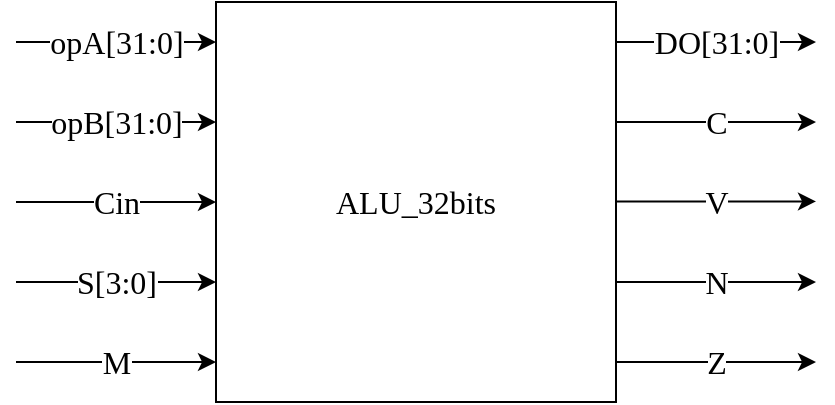 <mxfile>
    <diagram id="ywwqicrJKPUYGlQUoVsy" name="alu_32bits">
        <mxGraphModel dx="450" dy="308" grid="1" gridSize="10" guides="1" tooltips="1" connect="1" arrows="1" fold="1" page="1" pageScale="1" pageWidth="827" pageHeight="1169" math="0" shadow="0">
            <root>
                <mxCell id="RnUaru9OqIMfjyyG5cwZ-0"/>
                <mxCell id="RnUaru9OqIMfjyyG5cwZ-1" parent="RnUaru9OqIMfjyyG5cwZ-0"/>
                <mxCell id="RnUaru9OqIMfjyyG5cwZ-2" value="ALU_32bits" style="rounded=0;whiteSpace=wrap;html=1;fontFamily=Times New Roman;fontSize=16;" vertex="1" parent="RnUaru9OqIMfjyyG5cwZ-1">
                    <mxGeometry x="320" y="360" width="200" height="200" as="geometry"/>
                </mxCell>
                <mxCell id="RnUaru9OqIMfjyyG5cwZ-3" value="" style="endArrow=classic;html=1;fontFamily=Times New Roman;fontSize=16;" edge="1" parent="RnUaru9OqIMfjyyG5cwZ-1">
                    <mxGeometry relative="1" as="geometry">
                        <mxPoint x="220.0" y="380" as="sourcePoint"/>
                        <mxPoint x="320.0" y="380" as="targetPoint"/>
                    </mxGeometry>
                </mxCell>
                <mxCell id="RnUaru9OqIMfjyyG5cwZ-4" value="opA[31:0]" style="edgeLabel;resizable=0;html=1;align=center;verticalAlign=middle;fontFamily=Times New Roman;fontSize=16;" connectable="0" vertex="1" parent="RnUaru9OqIMfjyyG5cwZ-3">
                    <mxGeometry relative="1" as="geometry"/>
                </mxCell>
                <mxCell id="RnUaru9OqIMfjyyG5cwZ-5" value="" style="endArrow=classic;html=1;fontFamily=Times New Roman;fontSize=16;" edge="1" parent="RnUaru9OqIMfjyyG5cwZ-1">
                    <mxGeometry relative="1" as="geometry">
                        <mxPoint x="220.0" y="420" as="sourcePoint"/>
                        <mxPoint x="320.0" y="420" as="targetPoint"/>
                    </mxGeometry>
                </mxCell>
                <mxCell id="RnUaru9OqIMfjyyG5cwZ-6" value="opB[31:0]" style="edgeLabel;resizable=0;html=1;align=center;verticalAlign=middle;fontFamily=Times New Roman;fontSize=16;" connectable="0" vertex="1" parent="RnUaru9OqIMfjyyG5cwZ-5">
                    <mxGeometry relative="1" as="geometry"/>
                </mxCell>
                <mxCell id="RnUaru9OqIMfjyyG5cwZ-7" value="" style="endArrow=classic;html=1;fontFamily=Times New Roman;fontSize=16;" edge="1" parent="RnUaru9OqIMfjyyG5cwZ-1">
                    <mxGeometry relative="1" as="geometry">
                        <mxPoint x="220.0" y="460" as="sourcePoint"/>
                        <mxPoint x="320.0" y="460" as="targetPoint"/>
                    </mxGeometry>
                </mxCell>
                <mxCell id="RnUaru9OqIMfjyyG5cwZ-8" value="Cin" style="edgeLabel;resizable=0;html=1;align=center;verticalAlign=middle;fontFamily=Times New Roman;fontSize=16;" connectable="0" vertex="1" parent="RnUaru9OqIMfjyyG5cwZ-7">
                    <mxGeometry relative="1" as="geometry"/>
                </mxCell>
                <mxCell id="RnUaru9OqIMfjyyG5cwZ-9" value="" style="endArrow=classic;html=1;fontFamily=Times New Roman;fontSize=16;" edge="1" parent="RnUaru9OqIMfjyyG5cwZ-1">
                    <mxGeometry relative="1" as="geometry">
                        <mxPoint x="520" y="380" as="sourcePoint"/>
                        <mxPoint x="620" y="380" as="targetPoint"/>
                    </mxGeometry>
                </mxCell>
                <mxCell id="RnUaru9OqIMfjyyG5cwZ-10" value="DO[31:0]" style="edgeLabel;resizable=0;html=1;align=center;verticalAlign=middle;fontFamily=Times New Roman;fontSize=16;" connectable="0" vertex="1" parent="RnUaru9OqIMfjyyG5cwZ-9">
                    <mxGeometry relative="1" as="geometry"/>
                </mxCell>
                <mxCell id="RnUaru9OqIMfjyyG5cwZ-11" value="" style="endArrow=classic;html=1;fontFamily=Times New Roman;fontSize=16;" edge="1" parent="RnUaru9OqIMfjyyG5cwZ-1">
                    <mxGeometry relative="1" as="geometry">
                        <mxPoint x="520" y="420" as="sourcePoint"/>
                        <mxPoint x="620" y="420" as="targetPoint"/>
                    </mxGeometry>
                </mxCell>
                <mxCell id="RnUaru9OqIMfjyyG5cwZ-12" value="C" style="edgeLabel;resizable=0;html=1;align=center;verticalAlign=middle;fontFamily=Times New Roman;fontSize=16;" connectable="0" vertex="1" parent="RnUaru9OqIMfjyyG5cwZ-11">
                    <mxGeometry relative="1" as="geometry"/>
                </mxCell>
                <mxCell id="RnUaru9OqIMfjyyG5cwZ-13" value="" style="endArrow=classic;html=1;fontFamily=Times New Roman;fontSize=16;" edge="1" parent="RnUaru9OqIMfjyyG5cwZ-1">
                    <mxGeometry relative="1" as="geometry">
                        <mxPoint x="220.0" y="500" as="sourcePoint"/>
                        <mxPoint x="320.0" y="500" as="targetPoint"/>
                    </mxGeometry>
                </mxCell>
                <mxCell id="RnUaru9OqIMfjyyG5cwZ-14" value="S[3:0]" style="edgeLabel;resizable=0;html=1;align=center;verticalAlign=middle;fontFamily=Times New Roman;fontSize=16;" connectable="0" vertex="1" parent="RnUaru9OqIMfjyyG5cwZ-13">
                    <mxGeometry relative="1" as="geometry"/>
                </mxCell>
                <mxCell id="RnUaru9OqIMfjyyG5cwZ-15" value="" style="endArrow=classic;html=1;fontFamily=Times New Roman;fontSize=16;" edge="1" parent="RnUaru9OqIMfjyyG5cwZ-1">
                    <mxGeometry relative="1" as="geometry">
                        <mxPoint x="220.0" y="540" as="sourcePoint"/>
                        <mxPoint x="320.0" y="540" as="targetPoint"/>
                    </mxGeometry>
                </mxCell>
                <mxCell id="RnUaru9OqIMfjyyG5cwZ-16" value="M" style="edgeLabel;resizable=0;html=1;align=center;verticalAlign=middle;fontFamily=Times New Roman;fontSize=16;" connectable="0" vertex="1" parent="RnUaru9OqIMfjyyG5cwZ-15">
                    <mxGeometry relative="1" as="geometry"/>
                </mxCell>
                <mxCell id="RnUaru9OqIMfjyyG5cwZ-18" value="" style="endArrow=classic;html=1;fontFamily=Times New Roman;fontSize=16;" edge="1" parent="RnUaru9OqIMfjyyG5cwZ-1">
                    <mxGeometry relative="1" as="geometry">
                        <mxPoint x="520" y="459.71" as="sourcePoint"/>
                        <mxPoint x="620" y="459.71" as="targetPoint"/>
                    </mxGeometry>
                </mxCell>
                <mxCell id="RnUaru9OqIMfjyyG5cwZ-19" value="V" style="edgeLabel;resizable=0;html=1;align=center;verticalAlign=middle;fontFamily=Times New Roman;fontSize=16;" connectable="0" vertex="1" parent="RnUaru9OqIMfjyyG5cwZ-18">
                    <mxGeometry relative="1" as="geometry"/>
                </mxCell>
                <mxCell id="RnUaru9OqIMfjyyG5cwZ-20" value="" style="endArrow=classic;html=1;fontFamily=Times New Roman;fontSize=16;" edge="1" parent="RnUaru9OqIMfjyyG5cwZ-1">
                    <mxGeometry relative="1" as="geometry">
                        <mxPoint x="520" y="500" as="sourcePoint"/>
                        <mxPoint x="620" y="500" as="targetPoint"/>
                    </mxGeometry>
                </mxCell>
                <mxCell id="RnUaru9OqIMfjyyG5cwZ-21" value="N" style="edgeLabel;resizable=0;html=1;align=center;verticalAlign=middle;fontFamily=Times New Roman;fontSize=16;" connectable="0" vertex="1" parent="RnUaru9OqIMfjyyG5cwZ-20">
                    <mxGeometry relative="1" as="geometry"/>
                </mxCell>
                <mxCell id="RnUaru9OqIMfjyyG5cwZ-22" value="" style="endArrow=classic;html=1;fontFamily=Times New Roman;fontSize=16;" edge="1" parent="RnUaru9OqIMfjyyG5cwZ-1">
                    <mxGeometry relative="1" as="geometry">
                        <mxPoint x="520" y="540" as="sourcePoint"/>
                        <mxPoint x="620" y="540" as="targetPoint"/>
                    </mxGeometry>
                </mxCell>
                <mxCell id="RnUaru9OqIMfjyyG5cwZ-23" value="Z" style="edgeLabel;resizable=0;html=1;align=center;verticalAlign=middle;fontFamily=Times New Roman;fontSize=16;" connectable="0" vertex="1" parent="RnUaru9OqIMfjyyG5cwZ-22">
                    <mxGeometry relative="1" as="geometry"/>
                </mxCell>
            </root>
        </mxGraphModel>
    </diagram>
    <diagram id="6QHTQhqK_hhXScWJTtVy" name="alu_4bits">
        <mxGraphModel dx="652" dy="446" grid="1" gridSize="10" guides="1" tooltips="1" connect="1" arrows="1" fold="1" page="1" pageScale="1" pageWidth="827" pageHeight="1169" math="0" shadow="0">
            <root>
                <mxCell id="5LbQLNAopOFM6PbjKE9V-0"/>
                <mxCell id="5LbQLNAopOFM6PbjKE9V-1" parent="5LbQLNAopOFM6PbjKE9V-0"/>
                <mxCell id="ZmBS7OUCcGfZl34daecP-0" value="ALU_4bits" style="rounded=0;whiteSpace=wrap;html=1;fontFamily=Times New Roman;fontSize=16;" parent="5LbQLNAopOFM6PbjKE9V-1" vertex="1">
                    <mxGeometry x="320" y="320" width="200" height="200" as="geometry"/>
                </mxCell>
                <mxCell id="ZmBS7OUCcGfZl34daecP-1" value="" style="endArrow=classic;html=1;fontFamily=Times New Roman;fontSize=16;" parent="5LbQLNAopOFM6PbjKE9V-1" edge="1">
                    <mxGeometry relative="1" as="geometry">
                        <mxPoint x="220" y="340" as="sourcePoint"/>
                        <mxPoint x="320" y="340" as="targetPoint"/>
                    </mxGeometry>
                </mxCell>
                <mxCell id="ZmBS7OUCcGfZl34daecP-2" value="a[3:0]" style="edgeLabel;resizable=0;html=1;align=center;verticalAlign=middle;fontFamily=Times New Roman;fontSize=16;" parent="ZmBS7OUCcGfZl34daecP-1" connectable="0" vertex="1">
                    <mxGeometry relative="1" as="geometry"/>
                </mxCell>
                <mxCell id="ZmBS7OUCcGfZl34daecP-3" value="" style="endArrow=classic;html=1;fontFamily=Times New Roman;fontSize=16;" parent="5LbQLNAopOFM6PbjKE9V-1" edge="1">
                    <mxGeometry relative="1" as="geometry">
                        <mxPoint x="220" y="380" as="sourcePoint"/>
                        <mxPoint x="320" y="380" as="targetPoint"/>
                    </mxGeometry>
                </mxCell>
                <mxCell id="ZmBS7OUCcGfZl34daecP-4" value="b[3:0]" style="edgeLabel;resizable=0;html=1;align=center;verticalAlign=middle;fontFamily=Times New Roman;fontSize=16;" parent="ZmBS7OUCcGfZl34daecP-3" connectable="0" vertex="1">
                    <mxGeometry relative="1" as="geometry"/>
                </mxCell>
                <mxCell id="ZmBS7OUCcGfZl34daecP-5" value="" style="endArrow=classic;html=1;fontFamily=Times New Roman;fontSize=16;" parent="5LbQLNAopOFM6PbjKE9V-1" edge="1">
                    <mxGeometry relative="1" as="geometry">
                        <mxPoint x="220" y="420" as="sourcePoint"/>
                        <mxPoint x="320" y="420" as="targetPoint"/>
                    </mxGeometry>
                </mxCell>
                <mxCell id="ZmBS7OUCcGfZl34daecP-6" value="ci" style="edgeLabel;resizable=0;html=1;align=center;verticalAlign=middle;fontFamily=Times New Roman;fontSize=16;" parent="ZmBS7OUCcGfZl34daecP-5" connectable="0" vertex="1">
                    <mxGeometry relative="1" as="geometry"/>
                </mxCell>
                <mxCell id="ZmBS7OUCcGfZl34daecP-7" value="" style="endArrow=classic;html=1;fontFamily=Times New Roman;fontSize=16;" parent="5LbQLNAopOFM6PbjKE9V-1" edge="1">
                    <mxGeometry relative="1" as="geometry">
                        <mxPoint x="520" y="360" as="sourcePoint"/>
                        <mxPoint x="620" y="360" as="targetPoint"/>
                    </mxGeometry>
                </mxCell>
                <mxCell id="ZmBS7OUCcGfZl34daecP-8" value="s[3:0]" style="edgeLabel;resizable=0;html=1;align=center;verticalAlign=middle;fontFamily=Times New Roman;fontSize=16;" parent="ZmBS7OUCcGfZl34daecP-7" connectable="0" vertex="1">
                    <mxGeometry relative="1" as="geometry"/>
                </mxCell>
                <mxCell id="ZmBS7OUCcGfZl34daecP-9" value="" style="endArrow=classic;html=1;fontFamily=Times New Roman;fontSize=16;" parent="5LbQLNAopOFM6PbjKE9V-1" edge="1">
                    <mxGeometry relative="1" as="geometry">
                        <mxPoint x="520" y="400" as="sourcePoint"/>
                        <mxPoint x="620" y="400" as="targetPoint"/>
                    </mxGeometry>
                </mxCell>
                <mxCell id="ZmBS7OUCcGfZl34daecP-10" value="co" style="edgeLabel;resizable=0;html=1;align=center;verticalAlign=middle;fontFamily=Times New Roman;fontSize=16;" parent="ZmBS7OUCcGfZl34daecP-9" connectable="0" vertex="1">
                    <mxGeometry relative="1" as="geometry"/>
                </mxCell>
                <mxCell id="ZmBS7OUCcGfZl34daecP-11" value="" style="endArrow=classic;html=1;fontFamily=Times New Roman;fontSize=16;" parent="5LbQLNAopOFM6PbjKE9V-1" edge="1">
                    <mxGeometry relative="1" as="geometry">
                        <mxPoint x="520" y="440" as="sourcePoint"/>
                        <mxPoint x="620" y="440" as="targetPoint"/>
                    </mxGeometry>
                </mxCell>
                <mxCell id="ZmBS7OUCcGfZl34daecP-12" value="gm" style="edgeLabel;resizable=0;html=1;align=center;verticalAlign=middle;fontFamily=Times New Roman;fontSize=16;" parent="ZmBS7OUCcGfZl34daecP-11" connectable="0" vertex="1">
                    <mxGeometry relative="1" as="geometry"/>
                </mxCell>
                <mxCell id="ZmBS7OUCcGfZl34daecP-13" value="" style="endArrow=classic;html=1;fontFamily=Times New Roman;fontSize=16;" parent="5LbQLNAopOFM6PbjKE9V-1" edge="1">
                    <mxGeometry relative="1" as="geometry">
                        <mxPoint x="520" y="480" as="sourcePoint"/>
                        <mxPoint x="620" y="480" as="targetPoint"/>
                    </mxGeometry>
                </mxCell>
                <mxCell id="ZmBS7OUCcGfZl34daecP-14" value="pm" style="edgeLabel;resizable=0;html=1;align=center;verticalAlign=middle;fontFamily=Times New Roman;fontSize=16;" parent="ZmBS7OUCcGfZl34daecP-13" connectable="0" vertex="1">
                    <mxGeometry relative="1" as="geometry"/>
                </mxCell>
                <mxCell id="ZmBS7OUCcGfZl34daecP-15" value="" style="endArrow=classic;html=1;fontSize=16;" parent="5LbQLNAopOFM6PbjKE9V-1" edge="1">
                    <mxGeometry relative="1" as="geometry">
                        <mxPoint x="220" y="460" as="sourcePoint"/>
                        <mxPoint x="320" y="460" as="targetPoint"/>
                    </mxGeometry>
                </mxCell>
                <mxCell id="ZmBS7OUCcGfZl34daecP-16" value="S[3:0]" style="edgeLabel;resizable=0;html=1;align=center;verticalAlign=middle;fontFamily=Times New Roman;fontSize=16;" parent="ZmBS7OUCcGfZl34daecP-15" connectable="0" vertex="1">
                    <mxGeometry relative="1" as="geometry"/>
                </mxCell>
                <mxCell id="ZmBS7OUCcGfZl34daecP-17" value="" style="endArrow=classic;html=1;fontSize=16;" parent="5LbQLNAopOFM6PbjKE9V-1" edge="1">
                    <mxGeometry relative="1" as="geometry">
                        <mxPoint x="220" y="500" as="sourcePoint"/>
                        <mxPoint x="320" y="500" as="targetPoint"/>
                    </mxGeometry>
                </mxCell>
                <mxCell id="ZmBS7OUCcGfZl34daecP-18" value="&lt;font face=&quot;Times New Roman&quot; style=&quot;font-size: 16px;&quot;&gt;M&lt;/font&gt;" style="edgeLabel;resizable=0;html=1;align=center;verticalAlign=middle;fontSize=16;" parent="ZmBS7OUCcGfZl34daecP-17" connectable="0" vertex="1">
                    <mxGeometry relative="1" as="geometry"/>
                </mxCell>
            </root>
        </mxGraphModel>
    </diagram>
    <diagram id="IvJzqgLFlMDqLDRvMd7F" name="cla_32bits_module">
        <mxGraphModel dx="652" dy="446" grid="1" gridSize="10" guides="1" tooltips="1" connect="1" arrows="1" fold="1" page="1" pageScale="1" pageWidth="827" pageHeight="1169" math="0" shadow="0">
            <root>
                <mxCell id="PITMJjZJ0uzYD-LcIpUg-0"/>
                <mxCell id="PITMJjZJ0uzYD-LcIpUg-1" parent="PITMJjZJ0uzYD-LcIpUg-0"/>
                <mxCell id="vSSslzYtGMDDdiSk14DS-0" value="CLA_32bits" style="rounded=0;whiteSpace=wrap;html=1;fontFamily=Times New Roman;fontSize=16;" parent="PITMJjZJ0uzYD-LcIpUg-1" vertex="1">
                    <mxGeometry x="320" y="360" width="200" height="120" as="geometry"/>
                </mxCell>
                <mxCell id="vSSslzYtGMDDdiSk14DS-1" value="" style="endArrow=classic;html=1;fontFamily=Times New Roman;fontSize=16;" parent="PITMJjZJ0uzYD-LcIpUg-1" edge="1">
                    <mxGeometry relative="1" as="geometry">
                        <mxPoint x="220.0" y="380" as="sourcePoint"/>
                        <mxPoint x="320.0" y="380" as="targetPoint"/>
                    </mxGeometry>
                </mxCell>
                <mxCell id="vSSslzYtGMDDdiSk14DS-2" value="a[31:0]" style="edgeLabel;resizable=0;html=1;align=center;verticalAlign=middle;fontFamily=Times New Roman;fontSize=16;" parent="vSSslzYtGMDDdiSk14DS-1" connectable="0" vertex="1">
                    <mxGeometry relative="1" as="geometry"/>
                </mxCell>
                <mxCell id="vSSslzYtGMDDdiSk14DS-3" value="" style="endArrow=classic;html=1;fontFamily=Times New Roman;fontSize=16;" parent="PITMJjZJ0uzYD-LcIpUg-1" edge="1">
                    <mxGeometry relative="1" as="geometry">
                        <mxPoint x="220.0" y="420" as="sourcePoint"/>
                        <mxPoint x="320.0" y="420" as="targetPoint"/>
                    </mxGeometry>
                </mxCell>
                <mxCell id="vSSslzYtGMDDdiSk14DS-4" value="b[31:0]" style="edgeLabel;resizable=0;html=1;align=center;verticalAlign=middle;fontFamily=Times New Roman;fontSize=16;" parent="vSSslzYtGMDDdiSk14DS-3" connectable="0" vertex="1">
                    <mxGeometry relative="1" as="geometry"/>
                </mxCell>
                <mxCell id="vSSslzYtGMDDdiSk14DS-5" value="" style="endArrow=classic;html=1;fontFamily=Times New Roman;fontSize=16;" parent="PITMJjZJ0uzYD-LcIpUg-1" edge="1">
                    <mxGeometry relative="1" as="geometry">
                        <mxPoint x="220.0" y="460" as="sourcePoint"/>
                        <mxPoint x="320.0" y="460" as="targetPoint"/>
                    </mxGeometry>
                </mxCell>
                <mxCell id="vSSslzYtGMDDdiSk14DS-6" value="ci" style="edgeLabel;resizable=0;html=1;align=center;verticalAlign=middle;fontFamily=Times New Roman;fontSize=16;" parent="vSSslzYtGMDDdiSk14DS-5" connectable="0" vertex="1">
                    <mxGeometry relative="1" as="geometry"/>
                </mxCell>
                <mxCell id="vSSslzYtGMDDdiSk14DS-7" value="" style="endArrow=classic;html=1;fontFamily=Times New Roman;fontSize=16;" parent="PITMJjZJ0uzYD-LcIpUg-1" edge="1">
                    <mxGeometry relative="1" as="geometry">
                        <mxPoint x="520" y="400" as="sourcePoint"/>
                        <mxPoint x="620" y="400" as="targetPoint"/>
                    </mxGeometry>
                </mxCell>
                <mxCell id="vSSslzYtGMDDdiSk14DS-8" value="s[31:0]" style="edgeLabel;resizable=0;html=1;align=center;verticalAlign=middle;fontFamily=Times New Roman;fontSize=16;" parent="vSSslzYtGMDDdiSk14DS-7" connectable="0" vertex="1">
                    <mxGeometry relative="1" as="geometry"/>
                </mxCell>
                <mxCell id="vSSslzYtGMDDdiSk14DS-9" value="" style="endArrow=classic;html=1;fontFamily=Times New Roman;fontSize=16;" parent="PITMJjZJ0uzYD-LcIpUg-1" edge="1">
                    <mxGeometry relative="1" as="geometry">
                        <mxPoint x="520" y="440" as="sourcePoint"/>
                        <mxPoint x="620" y="440" as="targetPoint"/>
                    </mxGeometry>
                </mxCell>
                <mxCell id="vSSslzYtGMDDdiSk14DS-10" value="co" style="edgeLabel;resizable=0;html=1;align=center;verticalAlign=middle;fontFamily=Times New Roman;fontSize=16;" parent="vSSslzYtGMDDdiSk14DS-9" connectable="0" vertex="1">
                    <mxGeometry relative="1" as="geometry"/>
                </mxCell>
            </root>
        </mxGraphModel>
    </diagram>
    <diagram id="XqkcupihWKeTN41-e2uq" name="cla_32bits">
        <mxGraphModel dx="652" dy="446" grid="1" gridSize="10" guides="1" tooltips="1" connect="1" arrows="1" fold="1" page="1" pageScale="1" pageWidth="827" pageHeight="1169" math="0" shadow="0">
            <root>
                <mxCell id="z9A0krbYyXAW1gGWMWub-0"/>
                <mxCell id="z9A0krbYyXAW1gGWMWub-1" parent="z9A0krbYyXAW1gGWMWub-0"/>
                <mxCell id="PSeexj1iqa_nT3SI8ABz-0" style="edgeStyle=none;rounded=1;html=1;exitX=0.25;exitY=1;exitDx=0;exitDy=0;fontFamily=Times New Roman;fontSize=16;strokeColor=default;" parent="z9A0krbYyXAW1gGWMWub-1" source="PSeexj1iqa_nT3SI8ABz-4" edge="1">
                    <mxGeometry relative="1" as="geometry">
                        <mxPoint x="600.143" y="660" as="targetPoint"/>
                    </mxGeometry>
                </mxCell>
                <mxCell id="PSeexj1iqa_nT3SI8ABz-1" value="s[15:0]" style="edgeLabel;html=1;align=center;verticalAlign=middle;resizable=0;points=[];fontSize=16;fontFamily=Times New Roman;" parent="PSeexj1iqa_nT3SI8ABz-0" vertex="1" connectable="0">
                    <mxGeometry x="-0.376" y="-1" relative="1" as="geometry">
                        <mxPoint as="offset"/>
                    </mxGeometry>
                </mxCell>
                <mxCell id="PSeexj1iqa_nT3SI8ABz-2" style="edgeStyle=none;rounded=1;html=1;fontFamily=Times New Roman;fontSize=16;strokeColor=default;entryX=1;entryY=0.5;entryDx=0;entryDy=0;exitX=0.513;exitY=0.002;exitDx=0;exitDy=0;exitPerimeter=0;" parent="z9A0krbYyXAW1gGWMWub-1" source="PSeexj1iqa_nT3SI8ABz-5" edge="1">
                    <mxGeometry relative="1" as="geometry">
                        <mxPoint x="510" y="560" as="targetPoint"/>
                        <Array as="points">
                            <mxPoint x="540" y="560"/>
                        </Array>
                    </mxGeometry>
                </mxCell>
                <mxCell id="PSeexj1iqa_nT3SI8ABz-3" value="c16" style="edgeLabel;html=1;align=center;verticalAlign=middle;resizable=0;points=[];fontSize=16;fontFamily=Times New Roman;" parent="PSeexj1iqa_nT3SI8ABz-2" vertex="1" connectable="0">
                    <mxGeometry x="0.213" y="-1" relative="1" as="geometry">
                        <mxPoint x="-1" y="31" as="offset"/>
                    </mxGeometry>
                </mxCell>
                <mxCell id="PSeexj1iqa_nT3SI8ABz-4" value="CLA_16bits" style="rounded=0;whiteSpace=wrap;html=1;fontFamily=Times New Roman;fontSize=16;" parent="z9A0krbYyXAW1gGWMWub-1" vertex="1">
                    <mxGeometry x="560" y="520" width="160" height="80" as="geometry"/>
                </mxCell>
                <mxCell id="PSeexj1iqa_nT3SI8ABz-5" value="CLA_Component(WIDTH=2)" style="rounded=0;whiteSpace=wrap;html=1;fontSize=16;fontFamily=Times New Roman;" parent="z9A0krbYyXAW1gGWMWub-1" vertex="1">
                    <mxGeometry x="350" y="680" width="370" height="40" as="geometry"/>
                </mxCell>
                <mxCell id="PSeexj1iqa_nT3SI8ABz-6" value="" style="endArrow=classic;html=1;fontFamily=Times New Roman;fontSize=16;exitX=0.75;exitY=1;exitDx=0;exitDy=0;" parent="z9A0krbYyXAW1gGWMWub-1" source="PSeexj1iqa_nT3SI8ABz-4" edge="1">
                    <mxGeometry relative="1" as="geometry">
                        <mxPoint x="670" y="620" as="sourcePoint"/>
                        <mxPoint x="680" y="680" as="targetPoint"/>
                    </mxGeometry>
                </mxCell>
                <mxCell id="PSeexj1iqa_nT3SI8ABz-7" value="P15" style="edgeLabel;resizable=0;html=1;align=center;verticalAlign=middle;fontFamily=Times New Roman;fontSize=16;" parent="PSeexj1iqa_nT3SI8ABz-6" connectable="0" vertex="1">
                    <mxGeometry relative="1" as="geometry"/>
                </mxCell>
                <mxCell id="PSeexj1iqa_nT3SI8ABz-8" value="" style="endArrow=classic;html=1;fontFamily=Times New Roman;fontSize=16;exitX=0.5;exitY=1;exitDx=0;exitDy=0;" parent="z9A0krbYyXAW1gGWMWub-1" source="PSeexj1iqa_nT3SI8ABz-4" edge="1">
                    <mxGeometry relative="1" as="geometry">
                        <mxPoint x="620" y="630" as="sourcePoint"/>
                        <mxPoint x="640" y="680" as="targetPoint"/>
                    </mxGeometry>
                </mxCell>
                <mxCell id="PSeexj1iqa_nT3SI8ABz-9" value="G15" style="edgeLabel;resizable=0;html=1;align=center;verticalAlign=middle;fontFamily=Times New Roman;fontSize=16;" parent="PSeexj1iqa_nT3SI8ABz-8" connectable="0" vertex="1">
                    <mxGeometry relative="1" as="geometry"/>
                </mxCell>
                <mxCell id="PSeexj1iqa_nT3SI8ABz-10" value="" style="endArrow=classic;html=1;fontFamily=Times New Roman;fontSize=16;entryX=1;entryY=0.5;entryDx=0;entryDy=0;" parent="z9A0krbYyXAW1gGWMWub-1" target="PSeexj1iqa_nT3SI8ABz-4" edge="1">
                    <mxGeometry relative="1" as="geometry">
                        <mxPoint x="800" y="560" as="sourcePoint"/>
                        <mxPoint x="870" y="530" as="targetPoint"/>
                    </mxGeometry>
                </mxCell>
                <mxCell id="PSeexj1iqa_nT3SI8ABz-11" value="ci" style="edgeLabel;resizable=0;html=1;align=center;verticalAlign=middle;fontFamily=Times New Roman;fontSize=16;" parent="PSeexj1iqa_nT3SI8ABz-10" connectable="0" vertex="1">
                    <mxGeometry relative="1" as="geometry">
                        <mxPoint x="10" as="offset"/>
                    </mxGeometry>
                </mxCell>
                <mxCell id="PSeexj1iqa_nT3SI8ABz-12" value="" style="endArrow=classic;html=1;fontFamily=Times New Roman;fontSize=16;exitX=0.25;exitY=1;exitDx=0;exitDy=0;" parent="z9A0krbYyXAW1gGWMWub-1" edge="1">
                    <mxGeometry relative="1" as="geometry">
                        <mxPoint x="600" y="450" as="sourcePoint"/>
                        <mxPoint x="600" y="520" as="targetPoint"/>
                    </mxGeometry>
                </mxCell>
                <mxCell id="PSeexj1iqa_nT3SI8ABz-13" value="a[15:0]" style="edgeLabel;resizable=0;html=1;align=center;verticalAlign=middle;fontFamily=Times New Roman;fontSize=16;" parent="PSeexj1iqa_nT3SI8ABz-12" connectable="0" vertex="1">
                    <mxGeometry relative="1" as="geometry"/>
                </mxCell>
                <mxCell id="PSeexj1iqa_nT3SI8ABz-14" value="" style="endArrow=classic;html=1;fontFamily=Times New Roman;fontSize=16;entryX=0.75;entryY=0;entryDx=0;entryDy=0;" parent="z9A0krbYyXAW1gGWMWub-1" target="PSeexj1iqa_nT3SI8ABz-4" edge="1">
                    <mxGeometry relative="1" as="geometry">
                        <mxPoint x="680" y="450" as="sourcePoint"/>
                        <mxPoint x="690" y="480" as="targetPoint"/>
                    </mxGeometry>
                </mxCell>
                <mxCell id="PSeexj1iqa_nT3SI8ABz-15" value="b[15:0]" style="edgeLabel;resizable=0;html=1;align=center;verticalAlign=middle;fontFamily=Times New Roman;fontSize=16;" parent="PSeexj1iqa_nT3SI8ABz-14" connectable="0" vertex="1">
                    <mxGeometry relative="1" as="geometry"/>
                </mxCell>
                <mxCell id="PSeexj1iqa_nT3SI8ABz-16" style="edgeStyle=none;rounded=1;html=1;exitX=0.25;exitY=1;exitDx=0;exitDy=0;fontFamily=Times New Roman;fontSize=16;strokeColor=default;" parent="z9A0krbYyXAW1gGWMWub-1" source="PSeexj1iqa_nT3SI8ABz-20" edge="1">
                    <mxGeometry relative="1" as="geometry">
                        <mxPoint x="390.143" y="660" as="targetPoint"/>
                    </mxGeometry>
                </mxCell>
                <mxCell id="PSeexj1iqa_nT3SI8ABz-17" value="s[31:16]" style="edgeLabel;html=1;align=center;verticalAlign=middle;resizable=0;points=[];fontSize=16;fontFamily=Times New Roman;" parent="PSeexj1iqa_nT3SI8ABz-16" vertex="1" connectable="0">
                    <mxGeometry x="-0.376" y="-1" relative="1" as="geometry">
                        <mxPoint as="offset"/>
                    </mxGeometry>
                </mxCell>
                <mxCell id="PSeexj1iqa_nT3SI8ABz-20" value="&lt;span&gt;CLA_16bits&lt;/span&gt;" style="rounded=0;whiteSpace=wrap;html=1;fontFamily=Times New Roman;fontSize=16;" parent="z9A0krbYyXAW1gGWMWub-1" vertex="1">
                    <mxGeometry x="350" y="520" width="160" height="80" as="geometry"/>
                </mxCell>
                <mxCell id="PSeexj1iqa_nT3SI8ABz-21" value="" style="endArrow=classic;html=1;fontFamily=Times New Roman;fontSize=16;exitX=0.75;exitY=1;exitDx=0;exitDy=0;" parent="z9A0krbYyXAW1gGWMWub-1" source="PSeexj1iqa_nT3SI8ABz-20" edge="1">
                    <mxGeometry relative="1" as="geometry">
                        <mxPoint x="460" y="620" as="sourcePoint"/>
                        <mxPoint x="470" y="680" as="targetPoint"/>
                    </mxGeometry>
                </mxCell>
                <mxCell id="PSeexj1iqa_nT3SI8ABz-22" value="P31" style="edgeLabel;resizable=0;html=1;align=center;verticalAlign=middle;fontFamily=Times New Roman;fontSize=16;" parent="PSeexj1iqa_nT3SI8ABz-21" connectable="0" vertex="1">
                    <mxGeometry relative="1" as="geometry"/>
                </mxCell>
                <mxCell id="PSeexj1iqa_nT3SI8ABz-23" value="" style="endArrow=classic;html=1;fontFamily=Times New Roman;fontSize=16;exitX=0.5;exitY=1;exitDx=0;exitDy=0;" parent="z9A0krbYyXAW1gGWMWub-1" source="PSeexj1iqa_nT3SI8ABz-20" edge="1">
                    <mxGeometry relative="1" as="geometry">
                        <mxPoint x="410" y="630" as="sourcePoint"/>
                        <mxPoint x="430" y="680" as="targetPoint"/>
                    </mxGeometry>
                </mxCell>
                <mxCell id="PSeexj1iqa_nT3SI8ABz-24" value="G31" style="edgeLabel;resizable=0;html=1;align=center;verticalAlign=middle;fontFamily=Times New Roman;fontSize=16;" parent="PSeexj1iqa_nT3SI8ABz-23" connectable="0" vertex="1">
                    <mxGeometry relative="1" as="geometry"/>
                </mxCell>
                <mxCell id="PSeexj1iqa_nT3SI8ABz-25" value="" style="endArrow=classic;html=1;fontFamily=Times New Roman;fontSize=16;exitX=0.25;exitY=1;exitDx=0;exitDy=0;" parent="z9A0krbYyXAW1gGWMWub-1" edge="1">
                    <mxGeometry relative="1" as="geometry">
                        <mxPoint x="390" y="450" as="sourcePoint"/>
                        <mxPoint x="390" y="520" as="targetPoint"/>
                    </mxGeometry>
                </mxCell>
                <mxCell id="PSeexj1iqa_nT3SI8ABz-26" value="a[31:16]" style="edgeLabel;resizable=0;html=1;align=center;verticalAlign=middle;fontFamily=Times New Roman;fontSize=16;" parent="PSeexj1iqa_nT3SI8ABz-25" connectable="0" vertex="1">
                    <mxGeometry relative="1" as="geometry"/>
                </mxCell>
                <mxCell id="PSeexj1iqa_nT3SI8ABz-27" value="" style="endArrow=classic;html=1;fontFamily=Times New Roman;fontSize=16;entryX=0.75;entryY=0;entryDx=0;entryDy=0;" parent="z9A0krbYyXAW1gGWMWub-1" target="PSeexj1iqa_nT3SI8ABz-20" edge="1">
                    <mxGeometry relative="1" as="geometry">
                        <mxPoint x="470" y="450" as="sourcePoint"/>
                        <mxPoint x="480" y="480" as="targetPoint"/>
                    </mxGeometry>
                </mxCell>
                <mxCell id="PSeexj1iqa_nT3SI8ABz-28" value="b[31:16]" style="edgeLabel;resizable=0;html=1;align=center;verticalAlign=middle;fontFamily=Times New Roman;fontSize=16;" parent="PSeexj1iqa_nT3SI8ABz-27" connectable="0" vertex="1">
                    <mxGeometry relative="1" as="geometry"/>
                </mxCell>
                <mxCell id="PSeexj1iqa_nT3SI8ABz-44" style="edgeStyle=none;rounded=1;html=1;exitX=0;exitY=0.5;exitDx=0;exitDy=0;fontFamily=Times New Roman;fontSize=16;strokeColor=default;" parent="z9A0krbYyXAW1gGWMWub-1" source="PSeexj1iqa_nT3SI8ABz-5" edge="1">
                    <mxGeometry relative="1" as="geometry">
                        <mxPoint x="300" y="700" as="targetPoint"/>
                    </mxGeometry>
                </mxCell>
                <mxCell id="PSeexj1iqa_nT3SI8ABz-45" value="co" style="edgeLabel;html=1;align=center;verticalAlign=middle;resizable=0;points=[];fontSize=16;fontFamily=Times New Roman;" parent="PSeexj1iqa_nT3SI8ABz-44" vertex="1" connectable="0">
                    <mxGeometry x="0.213" y="-1" relative="1" as="geometry">
                        <mxPoint x="10" y="1" as="offset"/>
                    </mxGeometry>
                </mxCell>
                <mxCell id="PSeexj1iqa_nT3SI8ABz-55" value="" style="endArrow=classic;html=1;rounded=1;fontFamily=Times New Roman;fontSize=16;strokeColor=default;entryX=1;entryY=0.5;entryDx=0;entryDy=0;" parent="z9A0krbYyXAW1gGWMWub-1" target="PSeexj1iqa_nT3SI8ABz-5" edge="1">
                    <mxGeometry width="50" height="50" relative="1" as="geometry">
                        <mxPoint x="750" y="560" as="sourcePoint"/>
                        <mxPoint x="810" y="610" as="targetPoint"/>
                        <Array as="points">
                            <mxPoint x="750" y="700"/>
                        </Array>
                    </mxGeometry>
                </mxCell>
            </root>
        </mxGraphModel>
    </diagram>
    <diagram id="E7vREqxUGrEymdYJSpgA" name="cla_16bits">
        <mxGraphModel dx="1614" dy="817" grid="1" gridSize="10" guides="1" tooltips="1" connect="1" arrows="1" fold="1" page="1" pageScale="1" pageWidth="827" pageHeight="1169" math="0" shadow="0">
            <root>
                <mxCell id="789tOzjbgJRKFHGVCex8-0"/>
                <mxCell id="789tOzjbgJRKFHGVCex8-1" parent="789tOzjbgJRKFHGVCex8-0"/>
                <mxCell id="1P9539jSS6PL4JJlLqTj-11" style="edgeStyle=none;rounded=1;html=1;exitX=0.25;exitY=1;exitDx=0;exitDy=0;fontFamily=Times New Roman;fontSize=16;strokeColor=default;" edge="1" parent="789tOzjbgJRKFHGVCex8-1" source="Ytv2Meko2bZO42KlnLL4-0">
                    <mxGeometry relative="1" as="geometry">
                        <mxPoint x="600.143" y="660" as="targetPoint"/>
                    </mxGeometry>
                </mxCell>
                <mxCell id="1P9539jSS6PL4JJlLqTj-12" value="s[3:0]" style="edgeLabel;html=1;align=center;verticalAlign=middle;resizable=0;points=[];fontSize=16;fontFamily=Times New Roman;" vertex="1" connectable="0" parent="1P9539jSS6PL4JJlLqTj-11">
                    <mxGeometry x="-0.376" y="-1" relative="1" as="geometry">
                        <mxPoint as="offset"/>
                    </mxGeometry>
                </mxCell>
                <mxCell id="1P9539jSS6PL4JJlLqTj-14" style="edgeStyle=none;rounded=1;html=1;exitX=0.772;exitY=0.004;exitDx=0;exitDy=0;fontFamily=Times New Roman;fontSize=16;strokeColor=default;entryX=1;entryY=0.5;entryDx=0;entryDy=0;exitPerimeter=0;" edge="1" parent="789tOzjbgJRKFHGVCex8-1" source="t3fh0TTFLMxh5_0HeRq_-0">
                    <mxGeometry relative="1" as="geometry">
                        <mxPoint x="510" y="560" as="targetPoint"/>
                        <Array as="points">
                            <mxPoint x="540" y="560"/>
                        </Array>
                    </mxGeometry>
                </mxCell>
                <mxCell id="1P9539jSS6PL4JJlLqTj-15" value="c4" style="edgeLabel;html=1;align=center;verticalAlign=middle;resizable=0;points=[];fontSize=16;fontFamily=Times New Roman;" vertex="1" connectable="0" parent="1P9539jSS6PL4JJlLqTj-14">
                    <mxGeometry x="0.213" y="-1" relative="1" as="geometry">
                        <mxPoint x="-1" y="31" as="offset"/>
                    </mxGeometry>
                </mxCell>
                <mxCell id="Ytv2Meko2bZO42KlnLL4-0" value="CLA_4bits" style="rounded=0;whiteSpace=wrap;html=1;fontFamily=Times New Roman;fontSize=16;" vertex="1" parent="789tOzjbgJRKFHGVCex8-1">
                    <mxGeometry x="560" y="520" width="160" height="80" as="geometry"/>
                </mxCell>
                <mxCell id="t3fh0TTFLMxh5_0HeRq_-0" value="CLA_Component" style="rounded=0;whiteSpace=wrap;html=1;fontSize=16;fontFamily=Times New Roman;" vertex="1" parent="789tOzjbgJRKFHGVCex8-1">
                    <mxGeometry x="-70" y="680" width="790" height="40" as="geometry"/>
                </mxCell>
                <mxCell id="8u9hjA6HAXQXy92RJBDz-0" value="" style="endArrow=classic;html=1;fontFamily=Times New Roman;fontSize=16;exitX=0.75;exitY=1;exitDx=0;exitDy=0;" edge="1" parent="789tOzjbgJRKFHGVCex8-1" source="Ytv2Meko2bZO42KlnLL4-0">
                    <mxGeometry relative="1" as="geometry">
                        <mxPoint x="670" y="620" as="sourcePoint"/>
                        <mxPoint x="680" y="680" as="targetPoint"/>
                    </mxGeometry>
                </mxCell>
                <mxCell id="8u9hjA6HAXQXy92RJBDz-1" value="P3" style="edgeLabel;resizable=0;html=1;align=center;verticalAlign=middle;fontFamily=Times New Roman;fontSize=16;" connectable="0" vertex="1" parent="8u9hjA6HAXQXy92RJBDz-0">
                    <mxGeometry relative="1" as="geometry"/>
                </mxCell>
                <mxCell id="8u9hjA6HAXQXy92RJBDz-2" value="" style="endArrow=classic;html=1;fontFamily=Times New Roman;fontSize=16;exitX=0.5;exitY=1;exitDx=0;exitDy=0;" edge="1" parent="789tOzjbgJRKFHGVCex8-1" source="Ytv2Meko2bZO42KlnLL4-0">
                    <mxGeometry relative="1" as="geometry">
                        <mxPoint x="620" y="630" as="sourcePoint"/>
                        <mxPoint x="640" y="680" as="targetPoint"/>
                    </mxGeometry>
                </mxCell>
                <mxCell id="8u9hjA6HAXQXy92RJBDz-3" value="G3" style="edgeLabel;resizable=0;html=1;align=center;verticalAlign=middle;fontFamily=Times New Roman;fontSize=16;" connectable="0" vertex="1" parent="8u9hjA6HAXQXy92RJBDz-2">
                    <mxGeometry relative="1" as="geometry"/>
                </mxCell>
                <mxCell id="8u9hjA6HAXQXy92RJBDz-4" value="" style="endArrow=classic;html=1;fontFamily=Times New Roman;fontSize=16;entryX=1;entryY=0.5;entryDx=0;entryDy=0;" edge="1" parent="789tOzjbgJRKFHGVCex8-1" target="Ytv2Meko2bZO42KlnLL4-0">
                    <mxGeometry relative="1" as="geometry">
                        <mxPoint x="800" y="560" as="sourcePoint"/>
                        <mxPoint x="870" y="530" as="targetPoint"/>
                    </mxGeometry>
                </mxCell>
                <mxCell id="8u9hjA6HAXQXy92RJBDz-5" value="ci" style="edgeLabel;resizable=0;html=1;align=center;verticalAlign=middle;fontFamily=Times New Roman;fontSize=16;" connectable="0" vertex="1" parent="8u9hjA6HAXQXy92RJBDz-4">
                    <mxGeometry relative="1" as="geometry">
                        <mxPoint x="10" as="offset"/>
                    </mxGeometry>
                </mxCell>
                <mxCell id="1P9539jSS6PL4JJlLqTj-0" value="" style="endArrow=classic;html=1;fontFamily=Times New Roman;fontSize=16;exitX=0.25;exitY=1;exitDx=0;exitDy=0;" edge="1" parent="789tOzjbgJRKFHGVCex8-1">
                    <mxGeometry relative="1" as="geometry">
                        <mxPoint x="600" y="450" as="sourcePoint"/>
                        <mxPoint x="600" y="520" as="targetPoint"/>
                    </mxGeometry>
                </mxCell>
                <mxCell id="1P9539jSS6PL4JJlLqTj-1" value="a[3:0]" style="edgeLabel;resizable=0;html=1;align=center;verticalAlign=middle;fontFamily=Times New Roman;fontSize=16;" connectable="0" vertex="1" parent="1P9539jSS6PL4JJlLqTj-0">
                    <mxGeometry relative="1" as="geometry"/>
                </mxCell>
                <mxCell id="1P9539jSS6PL4JJlLqTj-2" value="" style="endArrow=classic;html=1;fontFamily=Times New Roman;fontSize=16;entryX=0.75;entryY=0;entryDx=0;entryDy=0;" edge="1" parent="789tOzjbgJRKFHGVCex8-1" target="Ytv2Meko2bZO42KlnLL4-0">
                    <mxGeometry relative="1" as="geometry">
                        <mxPoint x="680" y="450" as="sourcePoint"/>
                        <mxPoint x="690" y="480" as="targetPoint"/>
                    </mxGeometry>
                </mxCell>
                <mxCell id="1P9539jSS6PL4JJlLqTj-3" value="b[3:0]" style="edgeLabel;resizable=0;html=1;align=center;verticalAlign=middle;fontFamily=Times New Roman;fontSize=16;" connectable="0" vertex="1" parent="1P9539jSS6PL4JJlLqTj-2">
                    <mxGeometry relative="1" as="geometry"/>
                </mxCell>
                <mxCell id="1P9539jSS6PL4JJlLqTj-16" style="edgeStyle=none;rounded=1;html=1;exitX=0.25;exitY=1;exitDx=0;exitDy=0;fontFamily=Times New Roman;fontSize=16;strokeColor=default;" edge="1" parent="789tOzjbgJRKFHGVCex8-1" source="1P9539jSS6PL4JJlLqTj-20">
                    <mxGeometry relative="1" as="geometry">
                        <mxPoint x="390.143" y="660" as="targetPoint"/>
                    </mxGeometry>
                </mxCell>
                <mxCell id="1P9539jSS6PL4JJlLqTj-17" value="s[7:4]" style="edgeLabel;html=1;align=center;verticalAlign=middle;resizable=0;points=[];fontSize=16;fontFamily=Times New Roman;" vertex="1" connectable="0" parent="1P9539jSS6PL4JJlLqTj-16">
                    <mxGeometry x="-0.376" y="-1" relative="1" as="geometry">
                        <mxPoint as="offset"/>
                    </mxGeometry>
                </mxCell>
                <mxCell id="1P9539jSS6PL4JJlLqTj-18" style="edgeStyle=none;rounded=1;html=1;exitX=0.507;exitY=0;exitDx=0;exitDy=0;fontFamily=Times New Roman;fontSize=16;strokeColor=default;entryX=1;entryY=0.5;entryDx=0;entryDy=0;exitPerimeter=0;" edge="1" parent="789tOzjbgJRKFHGVCex8-1" source="t3fh0TTFLMxh5_0HeRq_-0">
                    <mxGeometry relative="1" as="geometry">
                        <mxPoint x="300" y="560" as="targetPoint"/>
                        <Array as="points">
                            <mxPoint x="331" y="560"/>
                        </Array>
                    </mxGeometry>
                </mxCell>
                <mxCell id="1P9539jSS6PL4JJlLqTj-19" value="c8" style="edgeLabel;html=1;align=center;verticalAlign=middle;resizable=0;points=[];fontSize=16;fontFamily=Times New Roman;" vertex="1" connectable="0" parent="1P9539jSS6PL4JJlLqTj-18">
                    <mxGeometry x="0.213" y="-1" relative="1" as="geometry">
                        <mxPoint x="-2" y="32" as="offset"/>
                    </mxGeometry>
                </mxCell>
                <mxCell id="1P9539jSS6PL4JJlLqTj-20" value="&lt;span&gt;CLA_4bits&lt;/span&gt;" style="rounded=0;whiteSpace=wrap;html=1;fontFamily=Times New Roman;fontSize=16;" vertex="1" parent="789tOzjbgJRKFHGVCex8-1">
                    <mxGeometry x="350" y="520" width="160" height="80" as="geometry"/>
                </mxCell>
                <mxCell id="1P9539jSS6PL4JJlLqTj-21" value="" style="endArrow=classic;html=1;fontFamily=Times New Roman;fontSize=16;exitX=0.75;exitY=1;exitDx=0;exitDy=0;" edge="1" parent="789tOzjbgJRKFHGVCex8-1" source="1P9539jSS6PL4JJlLqTj-20">
                    <mxGeometry relative="1" as="geometry">
                        <mxPoint x="460" y="620" as="sourcePoint"/>
                        <mxPoint x="470.0" y="680" as="targetPoint"/>
                    </mxGeometry>
                </mxCell>
                <mxCell id="1P9539jSS6PL4JJlLqTj-22" value="P7" style="edgeLabel;resizable=0;html=1;align=center;verticalAlign=middle;fontFamily=Times New Roman;fontSize=16;" connectable="0" vertex="1" parent="1P9539jSS6PL4JJlLqTj-21">
                    <mxGeometry relative="1" as="geometry"/>
                </mxCell>
                <mxCell id="1P9539jSS6PL4JJlLqTj-23" value="" style="endArrow=classic;html=1;fontFamily=Times New Roman;fontSize=16;exitX=0.5;exitY=1;exitDx=0;exitDy=0;" edge="1" parent="789tOzjbgJRKFHGVCex8-1" source="1P9539jSS6PL4JJlLqTj-20">
                    <mxGeometry relative="1" as="geometry">
                        <mxPoint x="410" y="630" as="sourcePoint"/>
                        <mxPoint x="430" y="680" as="targetPoint"/>
                    </mxGeometry>
                </mxCell>
                <mxCell id="1P9539jSS6PL4JJlLqTj-24" value="G7" style="edgeLabel;resizable=0;html=1;align=center;verticalAlign=middle;fontFamily=Times New Roman;fontSize=16;" connectable="0" vertex="1" parent="1P9539jSS6PL4JJlLqTj-23">
                    <mxGeometry relative="1" as="geometry"/>
                </mxCell>
                <mxCell id="1P9539jSS6PL4JJlLqTj-25" value="" style="endArrow=classic;html=1;fontFamily=Times New Roman;fontSize=16;exitX=0.25;exitY=1;exitDx=0;exitDy=0;" edge="1" parent="789tOzjbgJRKFHGVCex8-1">
                    <mxGeometry relative="1" as="geometry">
                        <mxPoint x="390" y="450" as="sourcePoint"/>
                        <mxPoint x="390" y="520.0" as="targetPoint"/>
                    </mxGeometry>
                </mxCell>
                <mxCell id="1P9539jSS6PL4JJlLqTj-26" value="a[7:4]" style="edgeLabel;resizable=0;html=1;align=center;verticalAlign=middle;fontFamily=Times New Roman;fontSize=16;" connectable="0" vertex="1" parent="1P9539jSS6PL4JJlLqTj-25">
                    <mxGeometry relative="1" as="geometry"/>
                </mxCell>
                <mxCell id="1P9539jSS6PL4JJlLqTj-27" value="" style="endArrow=classic;html=1;fontFamily=Times New Roman;fontSize=16;entryX=0.75;entryY=0;entryDx=0;entryDy=0;" edge="1" parent="789tOzjbgJRKFHGVCex8-1" target="1P9539jSS6PL4JJlLqTj-20">
                    <mxGeometry relative="1" as="geometry">
                        <mxPoint x="470.0" y="450" as="sourcePoint"/>
                        <mxPoint x="480" y="480" as="targetPoint"/>
                    </mxGeometry>
                </mxCell>
                <mxCell id="1P9539jSS6PL4JJlLqTj-28" value="b[7:4]" style="edgeLabel;resizable=0;html=1;align=center;verticalAlign=middle;fontFamily=Times New Roman;fontSize=16;" connectable="0" vertex="1" parent="1P9539jSS6PL4JJlLqTj-27">
                    <mxGeometry relative="1" as="geometry"/>
                </mxCell>
                <mxCell id="1P9539jSS6PL4JJlLqTj-42" style="edgeStyle=none;rounded=1;html=1;exitX=0.25;exitY=1;exitDx=0;exitDy=0;fontFamily=Times New Roman;fontSize=16;strokeColor=default;" edge="1" parent="789tOzjbgJRKFHGVCex8-1" source="1P9539jSS6PL4JJlLqTj-46">
                    <mxGeometry relative="1" as="geometry">
                        <mxPoint x="180.143" y="660" as="targetPoint"/>
                    </mxGeometry>
                </mxCell>
                <mxCell id="1P9539jSS6PL4JJlLqTj-43" value="s[11:8]" style="edgeLabel;html=1;align=center;verticalAlign=middle;resizable=0;points=[];fontSize=16;fontFamily=Times New Roman;" vertex="1" connectable="0" parent="1P9539jSS6PL4JJlLqTj-42">
                    <mxGeometry x="-0.376" y="-1" relative="1" as="geometry">
                        <mxPoint as="offset"/>
                    </mxGeometry>
                </mxCell>
                <mxCell id="1P9539jSS6PL4JJlLqTj-44" style="edgeStyle=none;rounded=1;html=1;exitX=0.241;exitY=-0.008;exitDx=0;exitDy=0;fontFamily=Times New Roman;fontSize=16;strokeColor=default;entryX=1;entryY=0.5;entryDx=0;entryDy=0;exitPerimeter=0;" edge="1" parent="789tOzjbgJRKFHGVCex8-1" source="t3fh0TTFLMxh5_0HeRq_-0">
                    <mxGeometry relative="1" as="geometry">
                        <mxPoint x="90" y="560" as="targetPoint"/>
                        <Array as="points">
                            <mxPoint x="120" y="560"/>
                        </Array>
                    </mxGeometry>
                </mxCell>
                <mxCell id="1P9539jSS6PL4JJlLqTj-45" value="c12" style="edgeLabel;html=1;align=center;verticalAlign=middle;resizable=0;points=[];fontSize=16;fontFamily=Times New Roman;" vertex="1" connectable="0" parent="1P9539jSS6PL4JJlLqTj-44">
                    <mxGeometry x="0.213" y="-1" relative="1" as="geometry">
                        <mxPoint x="-1" y="31" as="offset"/>
                    </mxGeometry>
                </mxCell>
                <mxCell id="1P9539jSS6PL4JJlLqTj-46" value="&lt;span&gt;CLA_4bits&lt;/span&gt;" style="rounded=0;whiteSpace=wrap;html=1;fontFamily=Times New Roman;fontSize=16;" vertex="1" parent="789tOzjbgJRKFHGVCex8-1">
                    <mxGeometry x="140" y="520" width="160" height="80" as="geometry"/>
                </mxCell>
                <mxCell id="1P9539jSS6PL4JJlLqTj-47" value="" style="endArrow=classic;html=1;fontFamily=Times New Roman;fontSize=16;exitX=0.75;exitY=1;exitDx=0;exitDy=0;" edge="1" parent="789tOzjbgJRKFHGVCex8-1" source="1P9539jSS6PL4JJlLqTj-46">
                    <mxGeometry relative="1" as="geometry">
                        <mxPoint x="250" y="620" as="sourcePoint"/>
                        <mxPoint x="260.0" y="680" as="targetPoint"/>
                    </mxGeometry>
                </mxCell>
                <mxCell id="1P9539jSS6PL4JJlLqTj-48" value="P11" style="edgeLabel;resizable=0;html=1;align=center;verticalAlign=middle;fontFamily=Times New Roman;fontSize=16;" connectable="0" vertex="1" parent="1P9539jSS6PL4JJlLqTj-47">
                    <mxGeometry relative="1" as="geometry"/>
                </mxCell>
                <mxCell id="1P9539jSS6PL4JJlLqTj-49" value="" style="endArrow=classic;html=1;fontFamily=Times New Roman;fontSize=16;exitX=0.5;exitY=1;exitDx=0;exitDy=0;" edge="1" parent="789tOzjbgJRKFHGVCex8-1" source="1P9539jSS6PL4JJlLqTj-46">
                    <mxGeometry relative="1" as="geometry">
                        <mxPoint x="200" y="630" as="sourcePoint"/>
                        <mxPoint x="220" y="680" as="targetPoint"/>
                    </mxGeometry>
                </mxCell>
                <mxCell id="1P9539jSS6PL4JJlLqTj-50" value="G11" style="edgeLabel;resizable=0;html=1;align=center;verticalAlign=middle;fontFamily=Times New Roman;fontSize=16;" connectable="0" vertex="1" parent="1P9539jSS6PL4JJlLqTj-49">
                    <mxGeometry relative="1" as="geometry"/>
                </mxCell>
                <mxCell id="1P9539jSS6PL4JJlLqTj-51" value="" style="endArrow=classic;html=1;fontFamily=Times New Roman;fontSize=16;exitX=0.25;exitY=1;exitDx=0;exitDy=0;" edge="1" parent="789tOzjbgJRKFHGVCex8-1">
                    <mxGeometry relative="1" as="geometry">
                        <mxPoint x="180" y="450" as="sourcePoint"/>
                        <mxPoint x="180" y="520.0" as="targetPoint"/>
                    </mxGeometry>
                </mxCell>
                <mxCell id="1P9539jSS6PL4JJlLqTj-52" value="a[11:8]" style="edgeLabel;resizable=0;html=1;align=center;verticalAlign=middle;fontFamily=Times New Roman;fontSize=16;" connectable="0" vertex="1" parent="1P9539jSS6PL4JJlLqTj-51">
                    <mxGeometry relative="1" as="geometry"/>
                </mxCell>
                <mxCell id="1P9539jSS6PL4JJlLqTj-53" value="" style="endArrow=classic;html=1;fontFamily=Times New Roman;fontSize=16;entryX=0.75;entryY=0;entryDx=0;entryDy=0;" edge="1" parent="789tOzjbgJRKFHGVCex8-1" target="1P9539jSS6PL4JJlLqTj-46">
                    <mxGeometry relative="1" as="geometry">
                        <mxPoint x="260.0" y="450" as="sourcePoint"/>
                        <mxPoint x="270" y="480" as="targetPoint"/>
                    </mxGeometry>
                </mxCell>
                <mxCell id="1P9539jSS6PL4JJlLqTj-54" value="b[11:8]" style="edgeLabel;resizable=0;html=1;align=center;verticalAlign=middle;fontFamily=Times New Roman;fontSize=16;" connectable="0" vertex="1" parent="1P9539jSS6PL4JJlLqTj-53">
                    <mxGeometry relative="1" as="geometry"/>
                </mxCell>
                <mxCell id="1P9539jSS6PL4JJlLqTj-55" style="edgeStyle=none;rounded=1;html=1;exitX=0.25;exitY=1;exitDx=0;exitDy=0;fontFamily=Times New Roman;fontSize=16;strokeColor=default;" edge="1" parent="789tOzjbgJRKFHGVCex8-1" source="1P9539jSS6PL4JJlLqTj-59">
                    <mxGeometry relative="1" as="geometry">
                        <mxPoint x="-29.857" y="660" as="targetPoint"/>
                    </mxGeometry>
                </mxCell>
                <mxCell id="1P9539jSS6PL4JJlLqTj-56" value="s[15:12]" style="edgeLabel;html=1;align=center;verticalAlign=middle;resizable=0;points=[];fontSize=16;fontFamily=Times New Roman;" vertex="1" connectable="0" parent="1P9539jSS6PL4JJlLqTj-55">
                    <mxGeometry x="-0.376" y="-1" relative="1" as="geometry">
                        <mxPoint as="offset"/>
                    </mxGeometry>
                </mxCell>
                <mxCell id="1P9539jSS6PL4JJlLqTj-57" style="edgeStyle=none;rounded=1;html=1;exitX=0;exitY=0.5;exitDx=0;exitDy=0;fontFamily=Times New Roman;fontSize=16;strokeColor=default;" edge="1" parent="789tOzjbgJRKFHGVCex8-1" source="t3fh0TTFLMxh5_0HeRq_-0">
                    <mxGeometry relative="1" as="geometry">
                        <mxPoint x="-120" y="700" as="targetPoint"/>
                    </mxGeometry>
                </mxCell>
                <mxCell id="1P9539jSS6PL4JJlLqTj-58" value="co" style="edgeLabel;html=1;align=center;verticalAlign=middle;resizable=0;points=[];fontSize=16;fontFamily=Times New Roman;" vertex="1" connectable="0" parent="1P9539jSS6PL4JJlLqTj-57">
                    <mxGeometry x="0.213" y="-1" relative="1" as="geometry">
                        <mxPoint x="10" y="1" as="offset"/>
                    </mxGeometry>
                </mxCell>
                <mxCell id="1P9539jSS6PL4JJlLqTj-59" value="&lt;span&gt;CLA_4bits&lt;/span&gt;" style="rounded=0;whiteSpace=wrap;html=1;fontFamily=Times New Roman;fontSize=16;" vertex="1" parent="789tOzjbgJRKFHGVCex8-1">
                    <mxGeometry x="-70" y="520" width="160" height="80" as="geometry"/>
                </mxCell>
                <mxCell id="1P9539jSS6PL4JJlLqTj-60" value="" style="endArrow=classic;html=1;fontFamily=Times New Roman;fontSize=16;exitX=0.75;exitY=1;exitDx=0;exitDy=0;" edge="1" parent="789tOzjbgJRKFHGVCex8-1" source="1P9539jSS6PL4JJlLqTj-59">
                    <mxGeometry relative="1" as="geometry">
                        <mxPoint x="40" y="620" as="sourcePoint"/>
                        <mxPoint x="50.0" y="680" as="targetPoint"/>
                    </mxGeometry>
                </mxCell>
                <mxCell id="1P9539jSS6PL4JJlLqTj-61" value="P15" style="edgeLabel;resizable=0;html=1;align=center;verticalAlign=middle;fontFamily=Times New Roman;fontSize=16;" connectable="0" vertex="1" parent="1P9539jSS6PL4JJlLqTj-60">
                    <mxGeometry relative="1" as="geometry"/>
                </mxCell>
                <mxCell id="1P9539jSS6PL4JJlLqTj-62" value="" style="endArrow=classic;html=1;fontFamily=Times New Roman;fontSize=16;exitX=0.5;exitY=1;exitDx=0;exitDy=0;" edge="1" parent="789tOzjbgJRKFHGVCex8-1" source="1P9539jSS6PL4JJlLqTj-59">
                    <mxGeometry relative="1" as="geometry">
                        <mxPoint x="-10" y="630" as="sourcePoint"/>
                        <mxPoint x="10" y="680" as="targetPoint"/>
                    </mxGeometry>
                </mxCell>
                <mxCell id="1P9539jSS6PL4JJlLqTj-63" value="G15" style="edgeLabel;resizable=0;html=1;align=center;verticalAlign=middle;fontFamily=Times New Roman;fontSize=16;" connectable="0" vertex="1" parent="1P9539jSS6PL4JJlLqTj-62">
                    <mxGeometry relative="1" as="geometry"/>
                </mxCell>
                <mxCell id="1P9539jSS6PL4JJlLqTj-64" value="" style="endArrow=classic;html=1;fontFamily=Times New Roman;fontSize=16;exitX=0.25;exitY=1;exitDx=0;exitDy=0;" edge="1" parent="789tOzjbgJRKFHGVCex8-1">
                    <mxGeometry relative="1" as="geometry">
                        <mxPoint x="-30" y="450" as="sourcePoint"/>
                        <mxPoint x="-30" y="520.0" as="targetPoint"/>
                    </mxGeometry>
                </mxCell>
                <mxCell id="1P9539jSS6PL4JJlLqTj-65" value="a[15:12]" style="edgeLabel;resizable=0;html=1;align=center;verticalAlign=middle;fontFamily=Times New Roman;fontSize=16;" connectable="0" vertex="1" parent="1P9539jSS6PL4JJlLqTj-64">
                    <mxGeometry relative="1" as="geometry"/>
                </mxCell>
                <mxCell id="1P9539jSS6PL4JJlLqTj-66" value="" style="endArrow=classic;html=1;fontFamily=Times New Roman;fontSize=16;entryX=0.75;entryY=0;entryDx=0;entryDy=0;" edge="1" parent="789tOzjbgJRKFHGVCex8-1" target="1P9539jSS6PL4JJlLqTj-59">
                    <mxGeometry relative="1" as="geometry">
                        <mxPoint x="50.0" y="450" as="sourcePoint"/>
                        <mxPoint x="60" y="480" as="targetPoint"/>
                    </mxGeometry>
                </mxCell>
                <mxCell id="1P9539jSS6PL4JJlLqTj-67" value="b[15:12]" style="edgeLabel;resizable=0;html=1;align=center;verticalAlign=middle;fontFamily=Times New Roman;fontSize=16;" connectable="0" vertex="1" parent="1P9539jSS6PL4JJlLqTj-66">
                    <mxGeometry relative="1" as="geometry"/>
                </mxCell>
                <mxCell id="1P9539jSS6PL4JJlLqTj-69" value="" style="endArrow=classic;html=1;rounded=1;fontFamily=Times New Roman;fontSize=16;strokeColor=default;entryX=1;entryY=0.5;entryDx=0;entryDy=0;" edge="1" parent="789tOzjbgJRKFHGVCex8-1" target="t3fh0TTFLMxh5_0HeRq_-0">
                    <mxGeometry width="50" height="50" relative="1" as="geometry">
                        <mxPoint x="750" y="560" as="sourcePoint"/>
                        <mxPoint x="810" y="610" as="targetPoint"/>
                        <Array as="points">
                            <mxPoint x="750" y="700"/>
                        </Array>
                    </mxGeometry>
                </mxCell>
                <mxCell id="1K9XPxTMa-Bl0y0SnWOA-0" value="" style="endArrow=classic;html=1;fontFamily=Times New Roman;fontSize=16;exitX=0.75;exitY=1;exitDx=0;exitDy=0;" edge="1" parent="789tOzjbgJRKFHGVCex8-1">
                    <mxGeometry relative="1" as="geometry">
                        <mxPoint x="50" y="720" as="sourcePoint"/>
                        <mxPoint x="-120" y="760" as="targetPoint"/>
                        <Array as="points">
                            <mxPoint x="50" y="760"/>
                        </Array>
                    </mxGeometry>
                </mxCell>
                <mxCell id="1K9XPxTMa-Bl0y0SnWOA-1" value="P15" style="edgeLabel;resizable=0;html=1;align=center;verticalAlign=middle;fontFamily=Times New Roman;fontSize=16;" connectable="0" vertex="1" parent="1K9XPxTMa-Bl0y0SnWOA-0">
                    <mxGeometry relative="1" as="geometry"/>
                </mxCell>
                <mxCell id="1K9XPxTMa-Bl0y0SnWOA-2" value="" style="endArrow=classic;html=1;fontFamily=Times New Roman;fontSize=16;" edge="1" parent="789tOzjbgJRKFHGVCex8-1">
                    <mxGeometry relative="1" as="geometry">
                        <mxPoint x="10" y="720" as="sourcePoint"/>
                        <mxPoint x="-120" y="740" as="targetPoint"/>
                        <Array as="points">
                            <mxPoint x="10" y="740"/>
                        </Array>
                    </mxGeometry>
                </mxCell>
                <mxCell id="1K9XPxTMa-Bl0y0SnWOA-3" value="G15" style="edgeLabel;resizable=0;html=1;align=center;verticalAlign=middle;fontFamily=Times New Roman;fontSize=16;" connectable="0" vertex="1" parent="1K9XPxTMa-Bl0y0SnWOA-2">
                    <mxGeometry relative="1" as="geometry"/>
                </mxCell>
            </root>
        </mxGraphModel>
    </diagram>
    <diagram id="As0CsrfnG0SFQ3dsFEBK" name="cla_16bits_module">
        <mxGraphModel dx="539" dy="560" grid="1" gridSize="10" guides="1" tooltips="1" connect="1" arrows="1" fold="1" page="1" pageScale="1" pageWidth="827" pageHeight="1169" math="0" shadow="0">
            <root>
                <mxCell id="i3rakOk5wMzP5J51SLj0-0"/>
                <mxCell id="i3rakOk5wMzP5J51SLj0-1" parent="i3rakOk5wMzP5J51SLj0-0"/>
                <mxCell id="6krJbFhjQlLATnHcdvOS-0" value="CLA_16bits" style="rounded=0;whiteSpace=wrap;html=1;fontFamily=Times New Roman;fontSize=16;" vertex="1" parent="i3rakOk5wMzP5J51SLj0-1">
                    <mxGeometry x="320" y="360" width="200" height="120" as="geometry"/>
                </mxCell>
                <mxCell id="6krJbFhjQlLATnHcdvOS-1" value="" style="endArrow=classic;html=1;fontFamily=Times New Roman;fontSize=16;" edge="1" parent="i3rakOk5wMzP5J51SLj0-1">
                    <mxGeometry relative="1" as="geometry">
                        <mxPoint x="220.0" y="380" as="sourcePoint"/>
                        <mxPoint x="320.0" y="380" as="targetPoint"/>
                    </mxGeometry>
                </mxCell>
                <mxCell id="6krJbFhjQlLATnHcdvOS-2" value="a[15:0]" style="edgeLabel;resizable=0;html=1;align=center;verticalAlign=middle;fontFamily=Times New Roman;fontSize=16;" connectable="0" vertex="1" parent="6krJbFhjQlLATnHcdvOS-1">
                    <mxGeometry relative="1" as="geometry"/>
                </mxCell>
                <mxCell id="6krJbFhjQlLATnHcdvOS-3" value="" style="endArrow=classic;html=1;fontFamily=Times New Roman;fontSize=16;" edge="1" parent="i3rakOk5wMzP5J51SLj0-1">
                    <mxGeometry relative="1" as="geometry">
                        <mxPoint x="220.0" y="420" as="sourcePoint"/>
                        <mxPoint x="320.0" y="420" as="targetPoint"/>
                    </mxGeometry>
                </mxCell>
                <mxCell id="6krJbFhjQlLATnHcdvOS-4" value="b[15:0]" style="edgeLabel;resizable=0;html=1;align=center;verticalAlign=middle;fontFamily=Times New Roman;fontSize=16;" connectable="0" vertex="1" parent="6krJbFhjQlLATnHcdvOS-3">
                    <mxGeometry relative="1" as="geometry"/>
                </mxCell>
                <mxCell id="6krJbFhjQlLATnHcdvOS-5" value="" style="endArrow=classic;html=1;fontFamily=Times New Roman;fontSize=16;" edge="1" parent="i3rakOk5wMzP5J51SLj0-1">
                    <mxGeometry relative="1" as="geometry">
                        <mxPoint x="220.0" y="460" as="sourcePoint"/>
                        <mxPoint x="320.0" y="460" as="targetPoint"/>
                    </mxGeometry>
                </mxCell>
                <mxCell id="6krJbFhjQlLATnHcdvOS-6" value="ci" style="edgeLabel;resizable=0;html=1;align=center;verticalAlign=middle;fontFamily=Times New Roman;fontSize=16;" connectable="0" vertex="1" parent="6krJbFhjQlLATnHcdvOS-5">
                    <mxGeometry relative="1" as="geometry"/>
                </mxCell>
                <mxCell id="6krJbFhjQlLATnHcdvOS-7" value="" style="endArrow=classic;html=1;fontFamily=Times New Roman;fontSize=16;" edge="1" parent="i3rakOk5wMzP5J51SLj0-1">
                    <mxGeometry relative="1" as="geometry">
                        <mxPoint x="520" y="370" as="sourcePoint"/>
                        <mxPoint x="620" y="370" as="targetPoint"/>
                    </mxGeometry>
                </mxCell>
                <mxCell id="6krJbFhjQlLATnHcdvOS-8" value="s[15:0]" style="edgeLabel;resizable=0;html=1;align=center;verticalAlign=middle;fontFamily=Times New Roman;fontSize=16;" connectable="0" vertex="1" parent="6krJbFhjQlLATnHcdvOS-7">
                    <mxGeometry relative="1" as="geometry"/>
                </mxCell>
                <mxCell id="6krJbFhjQlLATnHcdvOS-9" value="" style="endArrow=classic;html=1;fontFamily=Times New Roman;fontSize=16;" edge="1" parent="i3rakOk5wMzP5J51SLj0-1">
                    <mxGeometry relative="1" as="geometry">
                        <mxPoint x="520" y="400" as="sourcePoint"/>
                        <mxPoint x="620" y="400" as="targetPoint"/>
                    </mxGeometry>
                </mxCell>
                <mxCell id="6krJbFhjQlLATnHcdvOS-10" value="co" style="edgeLabel;resizable=0;html=1;align=center;verticalAlign=middle;fontFamily=Times New Roman;fontSize=16;" connectable="0" vertex="1" parent="6krJbFhjQlLATnHcdvOS-9">
                    <mxGeometry relative="1" as="geometry"/>
                </mxCell>
                <mxCell id="6krJbFhjQlLATnHcdvOS-11" value="" style="endArrow=classic;html=1;fontFamily=Times New Roman;fontSize=16;" edge="1" parent="i3rakOk5wMzP5J51SLj0-1">
                    <mxGeometry relative="1" as="geometry">
                        <mxPoint x="520" y="430" as="sourcePoint"/>
                        <mxPoint x="620" y="430" as="targetPoint"/>
                    </mxGeometry>
                </mxCell>
                <mxCell id="6krJbFhjQlLATnHcdvOS-12" value="gm" style="edgeLabel;resizable=0;html=1;align=center;verticalAlign=middle;fontFamily=Times New Roman;fontSize=16;" connectable="0" vertex="1" parent="6krJbFhjQlLATnHcdvOS-11">
                    <mxGeometry relative="1" as="geometry"/>
                </mxCell>
                <mxCell id="6krJbFhjQlLATnHcdvOS-13" value="" style="endArrow=classic;html=1;fontFamily=Times New Roman;fontSize=16;" edge="1" parent="i3rakOk5wMzP5J51SLj0-1">
                    <mxGeometry relative="1" as="geometry">
                        <mxPoint x="520" y="460" as="sourcePoint"/>
                        <mxPoint x="620" y="460" as="targetPoint"/>
                    </mxGeometry>
                </mxCell>
                <mxCell id="6krJbFhjQlLATnHcdvOS-14" value="pm" style="edgeLabel;resizable=0;html=1;align=center;verticalAlign=middle;fontFamily=Times New Roman;fontSize=16;" connectable="0" vertex="1" parent="6krJbFhjQlLATnHcdvOS-13">
                    <mxGeometry relative="1" as="geometry"/>
                </mxCell>
            </root>
        </mxGraphModel>
    </diagram>
    <diagram id="KvWnEEAHuTBKiTYLu1-a" name="cla_4bits">
        <mxGraphModel dx="855" dy="637" grid="1" gridSize="10" guides="1" tooltips="1" connect="1" arrows="1" fold="1" page="1" pageScale="1" pageWidth="827" pageHeight="1169" math="0" shadow="0">
            <root>
                <mxCell id="cngDA1WJJ4lcF3O7092z-0"/>
                <mxCell id="cngDA1WJJ4lcF3O7092z-1" parent="cngDA1WJJ4lcF3O7092z-0"/>
                <mxCell id="cngDA1WJJ4lcF3O7092z-2" value="CLA_4bits" style="rounded=0;whiteSpace=wrap;html=1;fontFamily=Times New Roman;fontSize=16;" parent="cngDA1WJJ4lcF3O7092z-1" vertex="1">
                    <mxGeometry x="320" y="360" width="200" height="120" as="geometry"/>
                </mxCell>
                <mxCell id="xQGknGditUMP5gqAPDgl-0" value="" style="endArrow=classic;html=1;fontFamily=Times New Roman;fontSize=16;" parent="cngDA1WJJ4lcF3O7092z-1" edge="1">
                    <mxGeometry relative="1" as="geometry">
                        <mxPoint x="220" y="380" as="sourcePoint"/>
                        <mxPoint x="320" y="380" as="targetPoint"/>
                    </mxGeometry>
                </mxCell>
                <mxCell id="xQGknGditUMP5gqAPDgl-1" value="a[3:0]" style="edgeLabel;resizable=0;html=1;align=center;verticalAlign=middle;fontFamily=Times New Roman;fontSize=16;" parent="xQGknGditUMP5gqAPDgl-0" connectable="0" vertex="1">
                    <mxGeometry relative="1" as="geometry"/>
                </mxCell>
                <mxCell id="xQGknGditUMP5gqAPDgl-2" value="" style="endArrow=classic;html=1;fontFamily=Times New Roman;fontSize=16;" parent="cngDA1WJJ4lcF3O7092z-1" edge="1">
                    <mxGeometry relative="1" as="geometry">
                        <mxPoint x="220" y="420" as="sourcePoint"/>
                        <mxPoint x="320" y="420" as="targetPoint"/>
                    </mxGeometry>
                </mxCell>
                <mxCell id="xQGknGditUMP5gqAPDgl-3" value="b[3:0]" style="edgeLabel;resizable=0;html=1;align=center;verticalAlign=middle;fontFamily=Times New Roman;fontSize=16;" parent="xQGknGditUMP5gqAPDgl-2" connectable="0" vertex="1">
                    <mxGeometry relative="1" as="geometry"/>
                </mxCell>
                <mxCell id="xQGknGditUMP5gqAPDgl-4" value="" style="endArrow=classic;html=1;fontFamily=Times New Roman;fontSize=16;" parent="cngDA1WJJ4lcF3O7092z-1" edge="1">
                    <mxGeometry relative="1" as="geometry">
                        <mxPoint x="220" y="460" as="sourcePoint"/>
                        <mxPoint x="320" y="460" as="targetPoint"/>
                    </mxGeometry>
                </mxCell>
                <mxCell id="xQGknGditUMP5gqAPDgl-5" value="ci" style="edgeLabel;resizable=0;html=1;align=center;verticalAlign=middle;fontFamily=Times New Roman;fontSize=16;" parent="xQGknGditUMP5gqAPDgl-4" connectable="0" vertex="1">
                    <mxGeometry relative="1" as="geometry"/>
                </mxCell>
                <mxCell id="xQGknGditUMP5gqAPDgl-6" value="" style="endArrow=classic;html=1;fontFamily=Times New Roman;fontSize=16;" parent="cngDA1WJJ4lcF3O7092z-1" edge="1">
                    <mxGeometry relative="1" as="geometry">
                        <mxPoint x="520" y="370" as="sourcePoint"/>
                        <mxPoint x="620" y="370" as="targetPoint"/>
                    </mxGeometry>
                </mxCell>
                <mxCell id="xQGknGditUMP5gqAPDgl-7" value="s[3:0]" style="edgeLabel;resizable=0;html=1;align=center;verticalAlign=middle;fontFamily=Times New Roman;fontSize=16;" parent="xQGknGditUMP5gqAPDgl-6" connectable="0" vertex="1">
                    <mxGeometry relative="1" as="geometry"/>
                </mxCell>
                <mxCell id="xQGknGditUMP5gqAPDgl-8" value="" style="endArrow=classic;html=1;fontFamily=Times New Roman;fontSize=16;" parent="cngDA1WJJ4lcF3O7092z-1" edge="1">
                    <mxGeometry relative="1" as="geometry">
                        <mxPoint x="520" y="400" as="sourcePoint"/>
                        <mxPoint x="620" y="400" as="targetPoint"/>
                    </mxGeometry>
                </mxCell>
                <mxCell id="xQGknGditUMP5gqAPDgl-9" value="co" style="edgeLabel;resizable=0;html=1;align=center;verticalAlign=middle;fontFamily=Times New Roman;fontSize=16;" parent="xQGknGditUMP5gqAPDgl-8" connectable="0" vertex="1">
                    <mxGeometry relative="1" as="geometry"/>
                </mxCell>
                <mxCell id="xQGknGditUMP5gqAPDgl-10" value="" style="endArrow=classic;html=1;fontFamily=Times New Roman;fontSize=16;" parent="cngDA1WJJ4lcF3O7092z-1" edge="1">
                    <mxGeometry relative="1" as="geometry">
                        <mxPoint x="520" y="430" as="sourcePoint"/>
                        <mxPoint x="620" y="430" as="targetPoint"/>
                    </mxGeometry>
                </mxCell>
                <mxCell id="xQGknGditUMP5gqAPDgl-11" value="gm" style="edgeLabel;resizable=0;html=1;align=center;verticalAlign=middle;fontFamily=Times New Roman;fontSize=16;" parent="xQGknGditUMP5gqAPDgl-10" connectable="0" vertex="1">
                    <mxGeometry relative="1" as="geometry"/>
                </mxCell>
                <mxCell id="xQGknGditUMP5gqAPDgl-12" value="" style="endArrow=classic;html=1;fontFamily=Times New Roman;fontSize=16;" parent="cngDA1WJJ4lcF3O7092z-1" edge="1">
                    <mxGeometry relative="1" as="geometry">
                        <mxPoint x="520" y="460" as="sourcePoint"/>
                        <mxPoint x="620" y="460" as="targetPoint"/>
                    </mxGeometry>
                </mxCell>
                <mxCell id="xQGknGditUMP5gqAPDgl-13" value="pm" style="edgeLabel;resizable=0;html=1;align=center;verticalAlign=middle;fontFamily=Times New Roman;fontSize=16;" parent="xQGknGditUMP5gqAPDgl-12" connectable="0" vertex="1">
                    <mxGeometry relative="1" as="geometry"/>
                </mxCell>
            </root>
        </mxGraphModel>
    </diagram>
    <diagram id="Yo_6U7bcaBWTy19M2FUu" name="cla_component">
        <mxGraphModel dx="787" dy="817" grid="1" gridSize="10" guides="1" tooltips="1" connect="1" arrows="1" fold="1" page="1" pageScale="1" pageWidth="827" pageHeight="1169" math="0" shadow="0">
            <root>
                <mxCell id="0"/>
                <mxCell id="1" parent="0"/>
                <mxCell id="2" value="CLA_Component" style="rounded=0;whiteSpace=wrap;html=1;fontSize=16;fontFamily=Times New Roman;" vertex="1" parent="1">
                    <mxGeometry x="200" y="280" width="200" height="120" as="geometry"/>
                </mxCell>
                <mxCell id="3" value="" style="endArrow=classic;html=1;fontSize=16;fontFamily=Times New Roman;" edge="1" parent="1">
                    <mxGeometry relative="1" as="geometry">
                        <mxPoint x="100" y="300" as="sourcePoint"/>
                        <mxPoint x="200" y="300" as="targetPoint"/>
                    </mxGeometry>
                </mxCell>
                <mxCell id="4" value="g[3:0]" style="edgeLabel;resizable=0;html=1;align=center;verticalAlign=middle;fontSize=16;fontFamily=Times New Roman;" connectable="0" vertex="1" parent="3">
                    <mxGeometry relative="1" as="geometry"/>
                </mxCell>
                <mxCell id="5" value="" style="endArrow=classic;html=1;fontSize=16;fontFamily=Times New Roman;" edge="1" parent="1">
                    <mxGeometry relative="1" as="geometry">
                        <mxPoint x="100" y="340" as="sourcePoint"/>
                        <mxPoint x="200" y="340" as="targetPoint"/>
                    </mxGeometry>
                </mxCell>
                <mxCell id="6" value="p[3:0]" style="edgeLabel;resizable=0;html=1;align=center;verticalAlign=middle;fontSize=16;fontFamily=Times New Roman;" connectable="0" vertex="1" parent="5">
                    <mxGeometry relative="1" as="geometry"/>
                </mxCell>
                <mxCell id="7" value="" style="endArrow=classic;html=1;fontSize=16;fontFamily=Times New Roman;" edge="1" parent="1">
                    <mxGeometry relative="1" as="geometry">
                        <mxPoint x="100" y="380" as="sourcePoint"/>
                        <mxPoint x="200" y="380" as="targetPoint"/>
                    </mxGeometry>
                </mxCell>
                <mxCell id="8" value="ci" style="edgeLabel;resizable=0;html=1;align=center;verticalAlign=middle;fontSize=16;fontFamily=Times New Roman;" connectable="0" vertex="1" parent="7">
                    <mxGeometry relative="1" as="geometry"/>
                </mxCell>
                <mxCell id="9" value="" style="endArrow=classic;html=1;fontSize=16;fontFamily=Times New Roman;" edge="1" parent="1">
                    <mxGeometry relative="1" as="geometry">
                        <mxPoint x="400" y="300" as="sourcePoint"/>
                        <mxPoint x="500" y="300" as="targetPoint"/>
                    </mxGeometry>
                </mxCell>
                <mxCell id="10" value="G[3:0]" style="edgeLabel;resizable=0;html=1;align=center;verticalAlign=middle;fontSize=16;fontFamily=Times New Roman;" connectable="0" vertex="1" parent="9">
                    <mxGeometry relative="1" as="geometry"/>
                </mxCell>
                <mxCell id="11" value="" style="endArrow=classic;html=1;fontSize=16;fontFamily=Times New Roman;" edge="1" parent="1">
                    <mxGeometry relative="1" as="geometry">
                        <mxPoint x="400" y="340" as="sourcePoint"/>
                        <mxPoint x="500" y="340" as="targetPoint"/>
                    </mxGeometry>
                </mxCell>
                <mxCell id="12" value="P[3:0]" style="edgeLabel;resizable=0;html=1;align=center;verticalAlign=middle;fontSize=16;fontFamily=Times New Roman;" connectable="0" vertex="1" parent="11">
                    <mxGeometry relative="1" as="geometry"/>
                </mxCell>
                <mxCell id="13" value="" style="endArrow=classic;html=1;fontSize=16;fontFamily=Times New Roman;" edge="1" parent="1">
                    <mxGeometry relative="1" as="geometry">
                        <mxPoint x="400" y="380" as="sourcePoint"/>
                        <mxPoint x="500" y="380" as="targetPoint"/>
                    </mxGeometry>
                </mxCell>
                <mxCell id="14" value="c[3:0]" style="edgeLabel;resizable=0;html=1;align=center;verticalAlign=middle;fontSize=16;fontFamily=Times New Roman;" connectable="0" vertex="1" parent="13">
                    <mxGeometry relative="1" as="geometry"/>
                </mxCell>
            </root>
        </mxGraphModel>
    </diagram>
</mxfile>